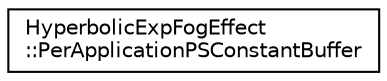 digraph "Graphical Class Hierarchy"
{
 // LATEX_PDF_SIZE
  edge [fontname="Helvetica",fontsize="10",labelfontname="Helvetica",labelfontsize="10"];
  node [fontname="Helvetica",fontsize="10",shape=record];
  rankdir="LR";
  Node0 [label="HyperbolicExpFogEffect\l::PerApplicationPSConstantBuffer",height=0.2,width=0.4,color="black", fillcolor="white", style="filled",URL="$struct_hyperbolic_exp_fog_effect_1_1_per_application_p_s_constant_buffer.html",tooltip=" "];
}

